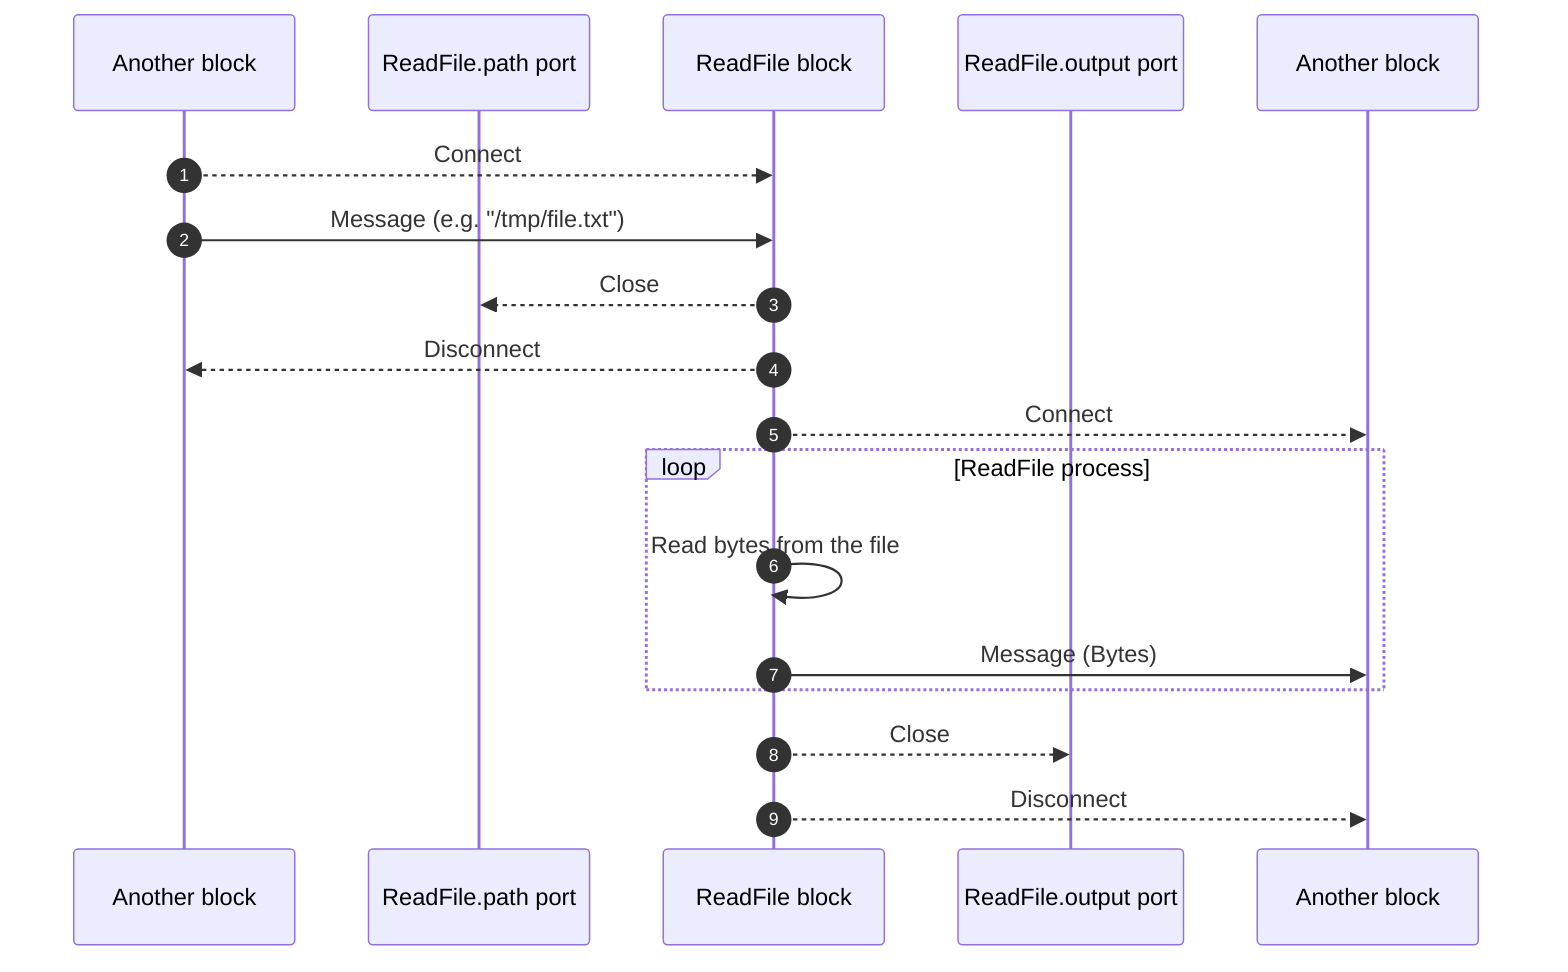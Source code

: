 sequenceDiagram
    autonumber
    participant BlockA as Another block
    participant ReadFile.path as ReadFile.path port
    participant ReadFile as ReadFile block
    participant ReadFile.output as ReadFile.output port
    participant BlockB as Another block

    BlockA-->>ReadFile: Connect

    BlockA->>ReadFile: Message (e.g. "/tmp/file.txt")
    ReadFile-->>ReadFile.path: Close
    ReadFile-->>BlockA: Disconnect
    ReadFile-->>BlockB: Connect

    loop ReadFile process
        ReadFile->>ReadFile: Read bytes from the file
        ReadFile->>BlockB: Message (Bytes)
    end

    ReadFile-->>ReadFile.output: Close
    ReadFile-->>BlockB: Disconnect